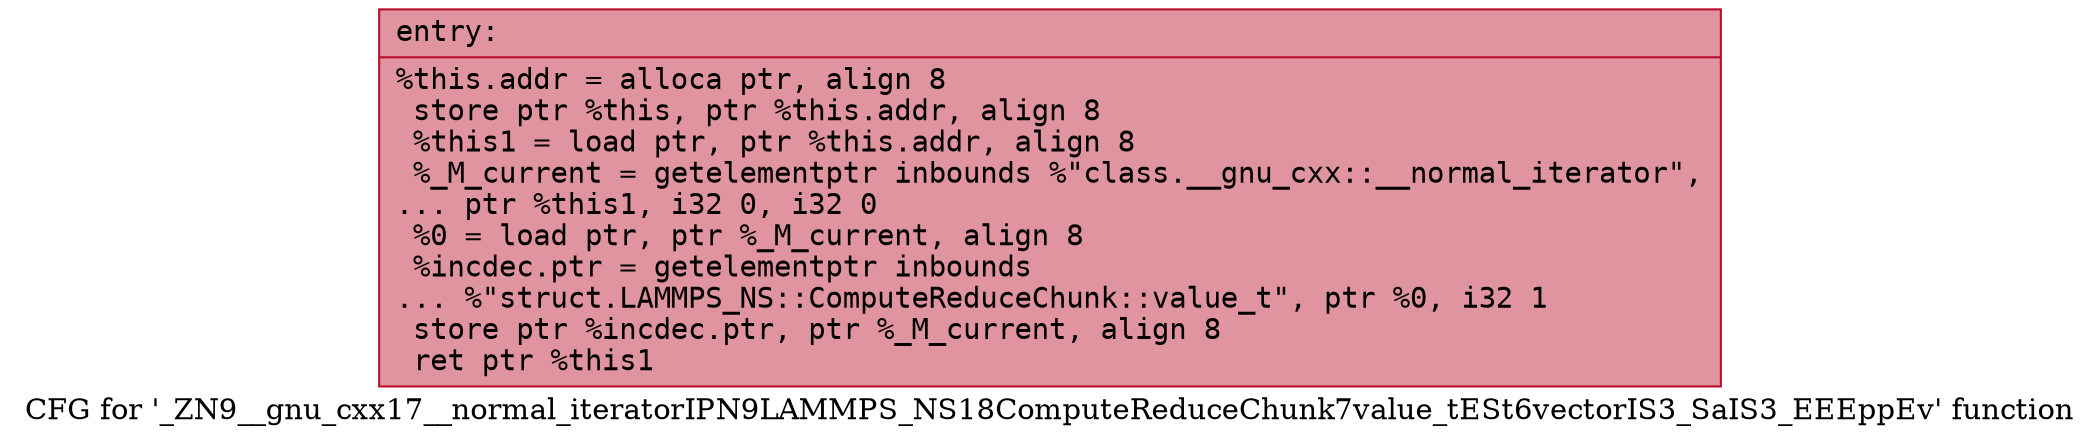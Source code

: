 digraph "CFG for '_ZN9__gnu_cxx17__normal_iteratorIPN9LAMMPS_NS18ComputeReduceChunk7value_tESt6vectorIS3_SaIS3_EEEppEv' function" {
	label="CFG for '_ZN9__gnu_cxx17__normal_iteratorIPN9LAMMPS_NS18ComputeReduceChunk7value_tESt6vectorIS3_SaIS3_EEEppEv' function";

	Node0x562fdb1f7210 [shape=record,color="#b70d28ff", style=filled, fillcolor="#b70d2870" fontname="Courier",label="{entry:\l|  %this.addr = alloca ptr, align 8\l  store ptr %this, ptr %this.addr, align 8\l  %this1 = load ptr, ptr %this.addr, align 8\l  %_M_current = getelementptr inbounds %\"class.__gnu_cxx::__normal_iterator\",\l... ptr %this1, i32 0, i32 0\l  %0 = load ptr, ptr %_M_current, align 8\l  %incdec.ptr = getelementptr inbounds\l... %\"struct.LAMMPS_NS::ComputeReduceChunk::value_t\", ptr %0, i32 1\l  store ptr %incdec.ptr, ptr %_M_current, align 8\l  ret ptr %this1\l}"];
}
